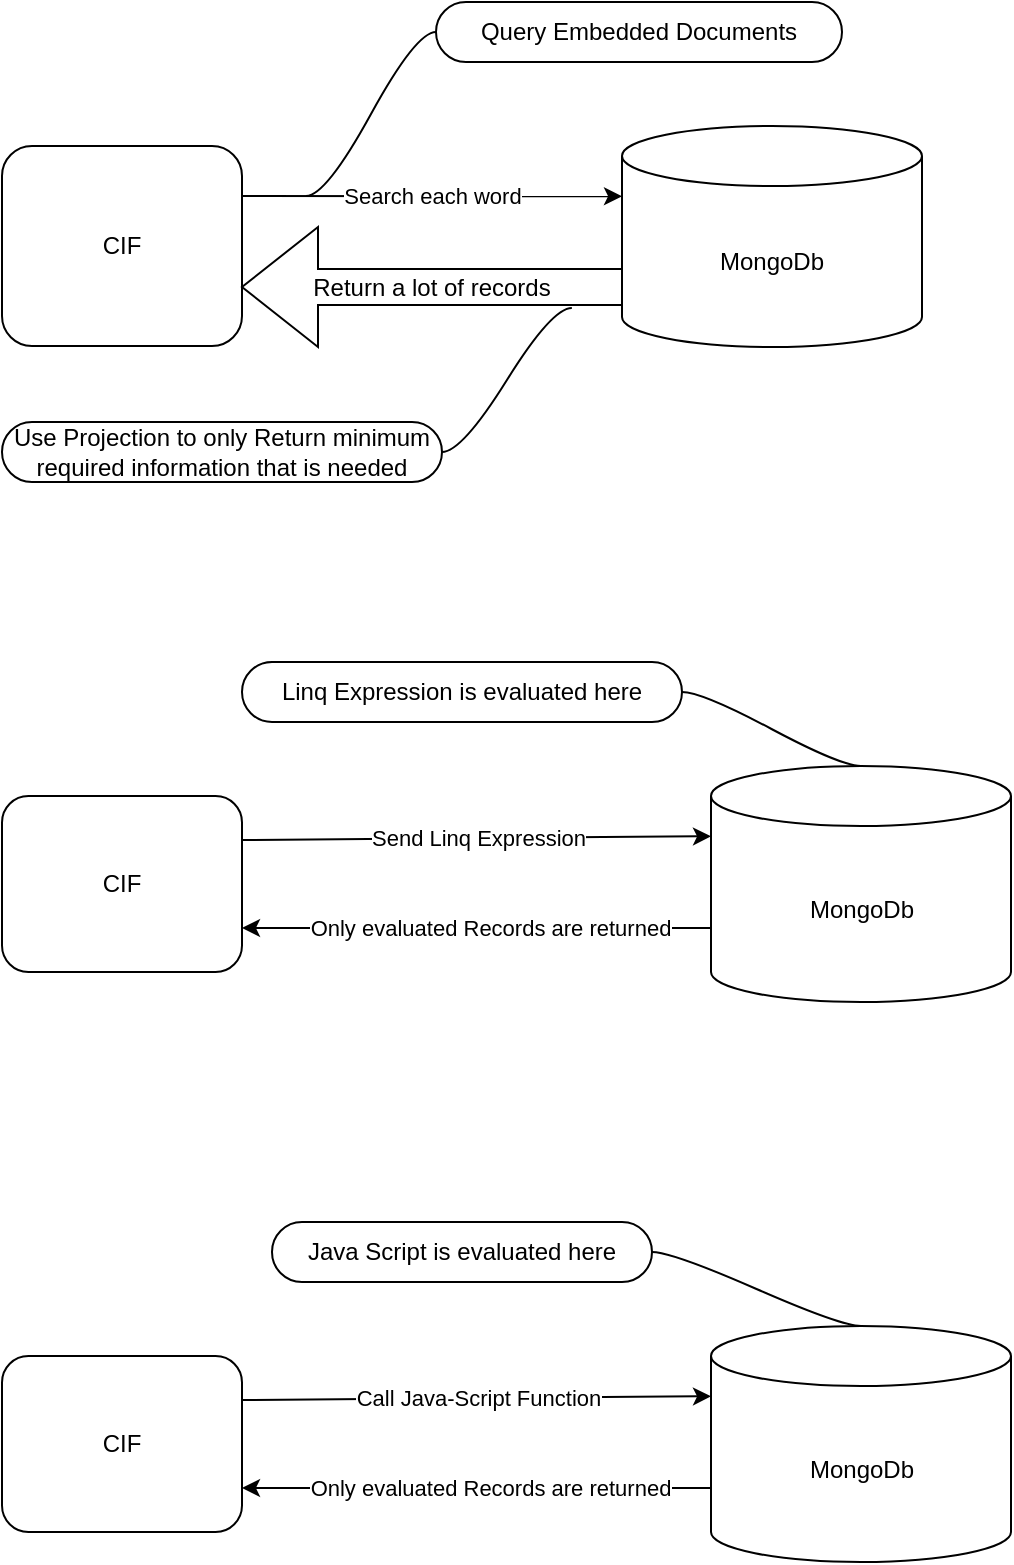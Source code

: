 <mxfile version="14.1.8" type="github">
  <diagram id="Q63wmY83I0-QKWWLxbRq" name="Page-1">
    <mxGraphModel dx="1841" dy="1124" grid="0" gridSize="10" guides="1" tooltips="1" connect="1" arrows="1" fold="1" page="1" pageScale="1" pageWidth="850" pageHeight="1100" math="0" shadow="0">
      <root>
        <mxCell id="0" />
        <mxCell id="1" parent="0" />
        <mxCell id="R4GnytLcIR0kRU2dagbc-1" value="CIF" style="rounded=1;whiteSpace=wrap;html=1;" vertex="1" parent="1">
          <mxGeometry x="160" y="152" width="120" height="100" as="geometry" />
        </mxCell>
        <mxCell id="R4GnytLcIR0kRU2dagbc-2" value="" style="endArrow=classic;html=1;entryX=0;entryY=0;entryDx=0;entryDy=35.125;entryPerimeter=0;exitX=1;exitY=0.25;exitDx=0;exitDy=0;" edge="1" parent="1" source="R4GnytLcIR0kRU2dagbc-1" target="R4GnytLcIR0kRU2dagbc-4">
          <mxGeometry relative="1" as="geometry">
            <mxPoint x="280" y="161.5" as="sourcePoint" />
            <mxPoint x="380" y="161.5" as="targetPoint" />
          </mxGeometry>
        </mxCell>
        <mxCell id="R4GnytLcIR0kRU2dagbc-3" value="Search each word" style="edgeLabel;resizable=0;html=1;align=center;verticalAlign=middle;" connectable="0" vertex="1" parent="R4GnytLcIR0kRU2dagbc-2">
          <mxGeometry relative="1" as="geometry" />
        </mxCell>
        <mxCell id="R4GnytLcIR0kRU2dagbc-4" value="MongoDb" style="shape=cylinder3;whiteSpace=wrap;html=1;boundedLbl=1;backgroundOutline=1;size=15;" vertex="1" parent="1">
          <mxGeometry x="470" y="142" width="150" height="110.5" as="geometry" />
        </mxCell>
        <mxCell id="R4GnytLcIR0kRU2dagbc-6" value="Return a lot of records" style="shape=singleArrow;direction=west;whiteSpace=wrap;html=1;" vertex="1" parent="1">
          <mxGeometry x="280" y="192.5" width="190" height="60" as="geometry" />
        </mxCell>
        <mxCell id="R4GnytLcIR0kRU2dagbc-11" value="Use Projection to only Return minimum required information that is needed" style="whiteSpace=wrap;html=1;rounded=1;arcSize=50;align=center;verticalAlign=middle;strokeWidth=1;autosize=1;spacing=4;treeFolding=1;treeMoving=1;newEdgeStyle={&quot;edgeStyle&quot;:&quot;entityRelationEdgeStyle&quot;,&quot;startArrow&quot;:&quot;none&quot;,&quot;endArrow&quot;:&quot;none&quot;,&quot;segment&quot;:10,&quot;curved&quot;:1};" vertex="1" parent="1">
          <mxGeometry x="160" y="290" width="220" height="30" as="geometry" />
        </mxCell>
        <mxCell id="R4GnytLcIR0kRU2dagbc-12" value="" style="edgeStyle=entityRelationEdgeStyle;startArrow=none;endArrow=none;segment=10;curved=1;exitX=0.132;exitY=0.325;exitDx=0;exitDy=0;exitPerimeter=0;" edge="1" target="R4GnytLcIR0kRU2dagbc-11" parent="1" source="R4GnytLcIR0kRU2dagbc-6">
          <mxGeometry relative="1" as="geometry">
            <mxPoint x="420" y="392" as="sourcePoint" />
          </mxGeometry>
        </mxCell>
        <mxCell id="R4GnytLcIR0kRU2dagbc-13" value="Query Embedded Documents" style="whiteSpace=wrap;html=1;rounded=1;arcSize=50;align=center;verticalAlign=middle;strokeWidth=1;autosize=1;spacing=4;treeFolding=1;treeMoving=1;newEdgeStyle={&quot;edgeStyle&quot;:&quot;entityRelationEdgeStyle&quot;,&quot;startArrow&quot;:&quot;none&quot;,&quot;endArrow&quot;:&quot;none&quot;,&quot;segment&quot;:10,&quot;curved&quot;:1};" vertex="1" parent="1">
          <mxGeometry x="377" y="80" width="203" height="30" as="geometry" />
        </mxCell>
        <mxCell id="R4GnytLcIR0kRU2dagbc-14" value="" style="edgeStyle=entityRelationEdgeStyle;startArrow=none;endArrow=none;segment=10;curved=1;" edge="1" target="R4GnytLcIR0kRU2dagbc-13" parent="1">
          <mxGeometry relative="1" as="geometry">
            <mxPoint x="312" y="177" as="sourcePoint" />
          </mxGeometry>
        </mxCell>
        <mxCell id="R4GnytLcIR0kRU2dagbc-15" value="CIF" style="rounded=1;whiteSpace=wrap;html=1;" vertex="1" parent="1">
          <mxGeometry x="160" y="477" width="120" height="88" as="geometry" />
        </mxCell>
        <mxCell id="R4GnytLcIR0kRU2dagbc-16" value="" style="endArrow=classic;html=1;entryX=0;entryY=0;entryDx=0;entryDy=35.125;entryPerimeter=0;exitX=1;exitY=0.25;exitDx=0;exitDy=0;" edge="1" parent="1" source="R4GnytLcIR0kRU2dagbc-15" target="R4GnytLcIR0kRU2dagbc-18">
          <mxGeometry relative="1" as="geometry">
            <mxPoint x="294.5" y="481.5" as="sourcePoint" />
            <mxPoint x="394.5" y="481.5" as="targetPoint" />
          </mxGeometry>
        </mxCell>
        <mxCell id="R4GnytLcIR0kRU2dagbc-17" value="Send Linq Expression" style="edgeLabel;resizable=0;html=1;align=center;verticalAlign=middle;" connectable="0" vertex="1" parent="R4GnytLcIR0kRU2dagbc-16">
          <mxGeometry relative="1" as="geometry" />
        </mxCell>
        <mxCell id="R4GnytLcIR0kRU2dagbc-18" value="MongoDb" style="shape=cylinder3;whiteSpace=wrap;html=1;boundedLbl=1;backgroundOutline=1;size=15;" vertex="1" parent="1">
          <mxGeometry x="514.5" y="462" width="150" height="118" as="geometry" />
        </mxCell>
        <mxCell id="R4GnytLcIR0kRU2dagbc-22" value="Linq Expression is evaluated here" style="whiteSpace=wrap;html=1;rounded=1;arcSize=50;align=center;verticalAlign=middle;strokeWidth=1;autosize=1;spacing=4;treeFolding=1;treeMoving=1;newEdgeStyle={&quot;edgeStyle&quot;:&quot;entityRelationEdgeStyle&quot;,&quot;startArrow&quot;:&quot;none&quot;,&quot;endArrow&quot;:&quot;none&quot;,&quot;segment&quot;:10,&quot;curved&quot;:1};" vertex="1" parent="1">
          <mxGeometry x="280" y="410" width="220" height="30" as="geometry" />
        </mxCell>
        <mxCell id="R4GnytLcIR0kRU2dagbc-23" value="" style="edgeStyle=entityRelationEdgeStyle;startArrow=none;endArrow=none;segment=10;curved=1;exitX=0.5;exitY=0;exitDx=0;exitDy=0;exitPerimeter=0;" edge="1" parent="1" target="R4GnytLcIR0kRU2dagbc-22" source="R4GnytLcIR0kRU2dagbc-18">
          <mxGeometry relative="1" as="geometry">
            <mxPoint x="326.5" y="497" as="sourcePoint" />
          </mxGeometry>
        </mxCell>
        <mxCell id="R4GnytLcIR0kRU2dagbc-24" value="" style="endArrow=classic;html=1;entryX=1;entryY=0.75;entryDx=0;entryDy=0;exitX=0;exitY=0;exitDx=0;exitDy=81;exitPerimeter=0;" edge="1" parent="1" source="R4GnytLcIR0kRU2dagbc-18" target="R4GnytLcIR0kRU2dagbc-15">
          <mxGeometry width="50" height="50" relative="1" as="geometry">
            <mxPoint x="414.5" y="510" as="sourcePoint" />
            <mxPoint x="464.5" y="460" as="targetPoint" />
          </mxGeometry>
        </mxCell>
        <mxCell id="R4GnytLcIR0kRU2dagbc-26" value="Only evaluated Records are returned" style="edgeLabel;html=1;align=center;verticalAlign=middle;resizable=0;points=[];" vertex="1" connectable="0" parent="R4GnytLcIR0kRU2dagbc-24">
          <mxGeometry x="0.505" relative="1" as="geometry">
            <mxPoint x="66" as="offset" />
          </mxGeometry>
        </mxCell>
        <mxCell id="R4GnytLcIR0kRU2dagbc-27" value="CIF" style="rounded=1;whiteSpace=wrap;html=1;" vertex="1" parent="1">
          <mxGeometry x="160" y="757" width="120" height="88" as="geometry" />
        </mxCell>
        <mxCell id="R4GnytLcIR0kRU2dagbc-28" value="" style="endArrow=classic;html=1;entryX=0;entryY=0;entryDx=0;entryDy=35.125;entryPerimeter=0;exitX=1;exitY=0.25;exitDx=0;exitDy=0;" edge="1" parent="1" source="R4GnytLcIR0kRU2dagbc-27" target="R4GnytLcIR0kRU2dagbc-30">
          <mxGeometry relative="1" as="geometry">
            <mxPoint x="294.5" y="761.5" as="sourcePoint" />
            <mxPoint x="394.5" y="761.5" as="targetPoint" />
          </mxGeometry>
        </mxCell>
        <mxCell id="R4GnytLcIR0kRU2dagbc-29" value="Call Java-Script Function" style="edgeLabel;resizable=0;html=1;align=center;verticalAlign=middle;" connectable="0" vertex="1" parent="R4GnytLcIR0kRU2dagbc-28">
          <mxGeometry relative="1" as="geometry" />
        </mxCell>
        <mxCell id="R4GnytLcIR0kRU2dagbc-30" value="MongoDb" style="shape=cylinder3;whiteSpace=wrap;html=1;boundedLbl=1;backgroundOutline=1;size=15;" vertex="1" parent="1">
          <mxGeometry x="514.5" y="742" width="150" height="118" as="geometry" />
        </mxCell>
        <mxCell id="R4GnytLcIR0kRU2dagbc-31" value="Java Script is evaluated here" style="whiteSpace=wrap;html=1;rounded=1;arcSize=50;align=center;verticalAlign=middle;strokeWidth=1;autosize=1;spacing=4;treeFolding=1;treeMoving=1;newEdgeStyle={&quot;edgeStyle&quot;:&quot;entityRelationEdgeStyle&quot;,&quot;startArrow&quot;:&quot;none&quot;,&quot;endArrow&quot;:&quot;none&quot;,&quot;segment&quot;:10,&quot;curved&quot;:1};" vertex="1" parent="1">
          <mxGeometry x="295" y="690" width="190" height="30" as="geometry" />
        </mxCell>
        <mxCell id="R4GnytLcIR0kRU2dagbc-32" value="" style="edgeStyle=entityRelationEdgeStyle;startArrow=none;endArrow=none;segment=10;curved=1;exitX=0.5;exitY=0;exitDx=0;exitDy=0;exitPerimeter=0;" edge="1" parent="1" source="R4GnytLcIR0kRU2dagbc-30" target="R4GnytLcIR0kRU2dagbc-31">
          <mxGeometry relative="1" as="geometry">
            <mxPoint x="326.5" y="777" as="sourcePoint" />
          </mxGeometry>
        </mxCell>
        <mxCell id="R4GnytLcIR0kRU2dagbc-33" value="" style="endArrow=classic;html=1;entryX=1;entryY=0.75;entryDx=0;entryDy=0;exitX=0;exitY=0;exitDx=0;exitDy=81;exitPerimeter=0;" edge="1" parent="1" source="R4GnytLcIR0kRU2dagbc-30" target="R4GnytLcIR0kRU2dagbc-27">
          <mxGeometry width="50" height="50" relative="1" as="geometry">
            <mxPoint x="414.5" y="790" as="sourcePoint" />
            <mxPoint x="464.5" y="740" as="targetPoint" />
          </mxGeometry>
        </mxCell>
        <mxCell id="R4GnytLcIR0kRU2dagbc-34" value="Only evaluated Records are returned" style="edgeLabel;html=1;align=center;verticalAlign=middle;resizable=0;points=[];" vertex="1" connectable="0" parent="R4GnytLcIR0kRU2dagbc-33">
          <mxGeometry x="0.505" relative="1" as="geometry">
            <mxPoint x="66" as="offset" />
          </mxGeometry>
        </mxCell>
      </root>
    </mxGraphModel>
  </diagram>
</mxfile>
